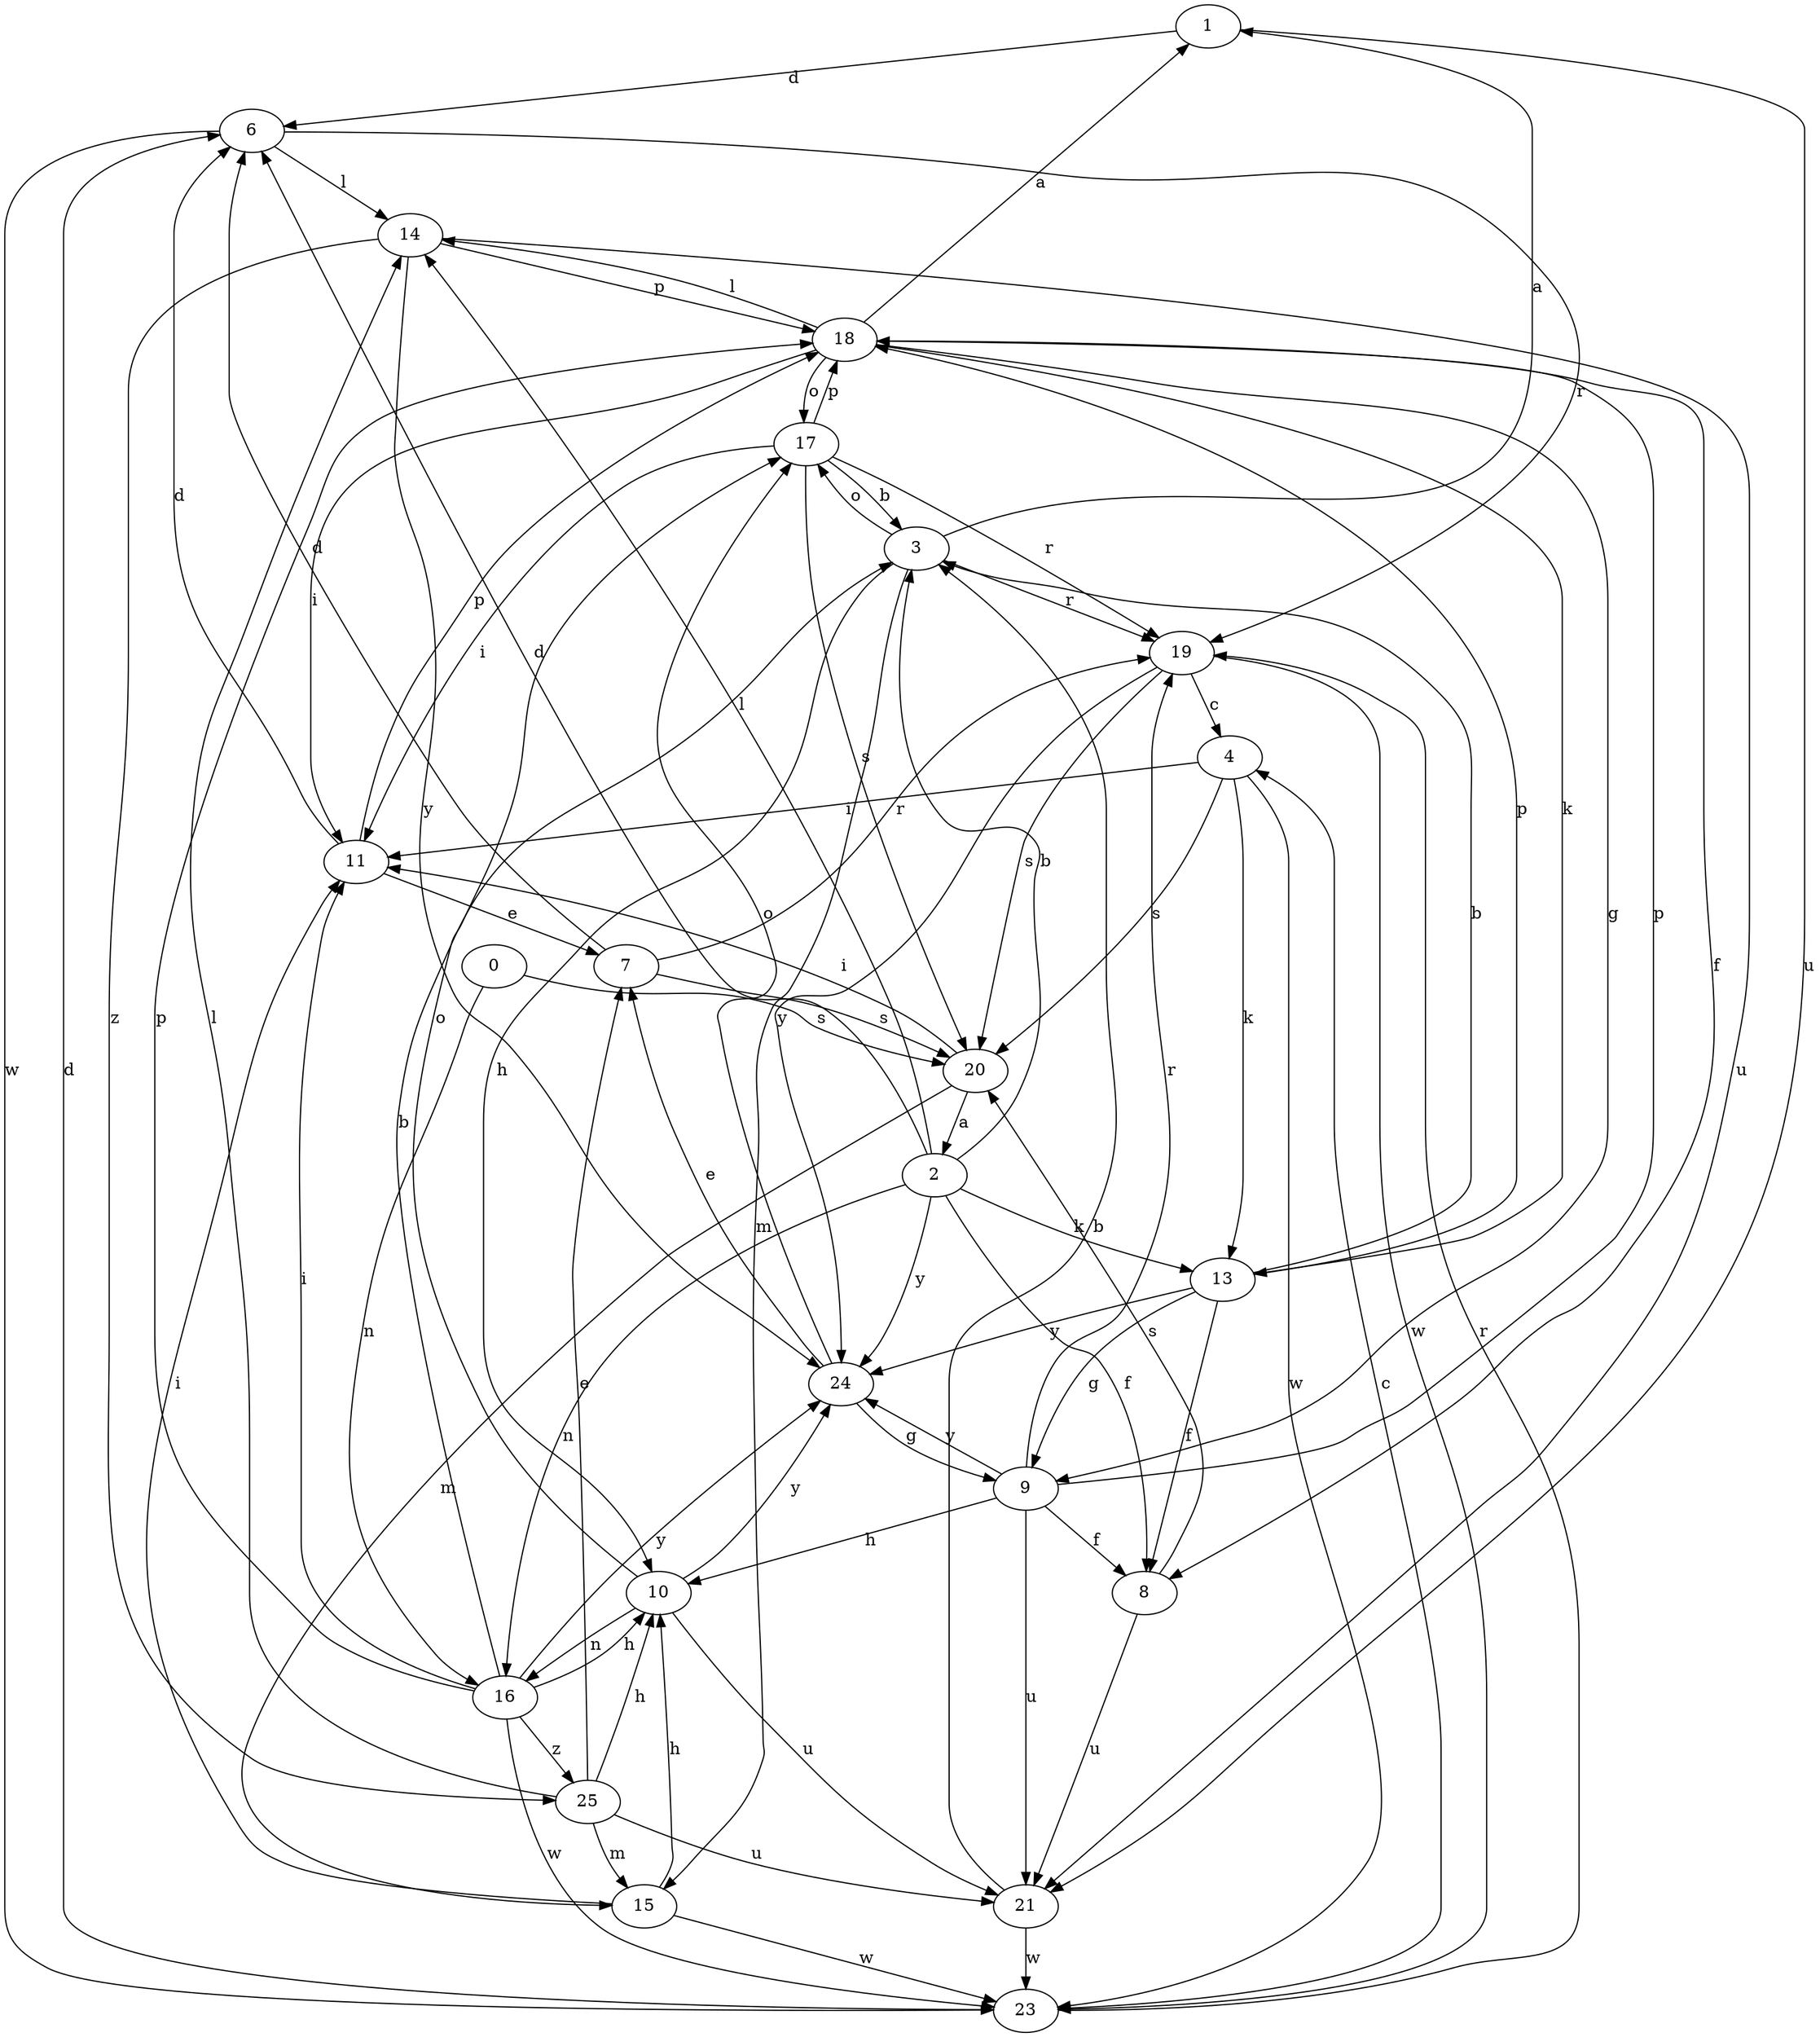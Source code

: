 strict digraph  {
1;
2;
3;
4;
6;
7;
8;
9;
10;
11;
13;
14;
15;
16;
0;
17;
18;
19;
20;
21;
23;
24;
25;
1 -> 6  [label=d];
1 -> 21  [label=u];
2 -> 3  [label=b];
2 -> 6  [label=d];
2 -> 8  [label=f];
2 -> 13  [label=k];
2 -> 14  [label=l];
2 -> 16  [label=n];
2 -> 24  [label=y];
3 -> 1  [label=a];
3 -> 10  [label=h];
3 -> 15  [label=m];
3 -> 17  [label=o];
3 -> 19  [label=r];
4 -> 11  [label=i];
4 -> 13  [label=k];
4 -> 20  [label=s];
4 -> 23  [label=w];
6 -> 14  [label=l];
6 -> 19  [label=r];
6 -> 23  [label=w];
7 -> 6  [label=d];
7 -> 19  [label=r];
7 -> 20  [label=s];
8 -> 20  [label=s];
8 -> 21  [label=u];
9 -> 8  [label=f];
9 -> 10  [label=h];
9 -> 18  [label=p];
9 -> 19  [label=r];
9 -> 21  [label=u];
9 -> 24  [label=y];
10 -> 16  [label=n];
10 -> 17  [label=o];
10 -> 21  [label=u];
10 -> 24  [label=y];
11 -> 6  [label=d];
11 -> 7  [label=e];
11 -> 18  [label=p];
13 -> 3  [label=b];
13 -> 8  [label=f];
13 -> 9  [label=g];
13 -> 18  [label=p];
13 -> 24  [label=y];
14 -> 18  [label=p];
14 -> 21  [label=u];
14 -> 24  [label=y];
14 -> 25  [label=z];
15 -> 10  [label=h];
15 -> 11  [label=i];
15 -> 23  [label=w];
16 -> 3  [label=b];
16 -> 10  [label=h];
16 -> 11  [label=i];
16 -> 18  [label=p];
16 -> 23  [label=w];
16 -> 24  [label=y];
16 -> 25  [label=z];
0 -> 16  [label=n];
0 -> 20  [label=s];
17 -> 3  [label=b];
17 -> 11  [label=i];
17 -> 18  [label=p];
17 -> 19  [label=r];
17 -> 20  [label=s];
18 -> 1  [label=a];
18 -> 8  [label=f];
18 -> 9  [label=g];
18 -> 11  [label=i];
18 -> 13  [label=k];
18 -> 14  [label=l];
18 -> 17  [label=o];
19 -> 4  [label=c];
19 -> 20  [label=s];
19 -> 23  [label=w];
19 -> 24  [label=y];
20 -> 2  [label=a];
20 -> 11  [label=i];
20 -> 15  [label=m];
21 -> 3  [label=b];
21 -> 23  [label=w];
23 -> 4  [label=c];
23 -> 6  [label=d];
23 -> 19  [label=r];
24 -> 7  [label=e];
24 -> 9  [label=g];
24 -> 17  [label=o];
25 -> 7  [label=e];
25 -> 10  [label=h];
25 -> 14  [label=l];
25 -> 15  [label=m];
25 -> 21  [label=u];
}
